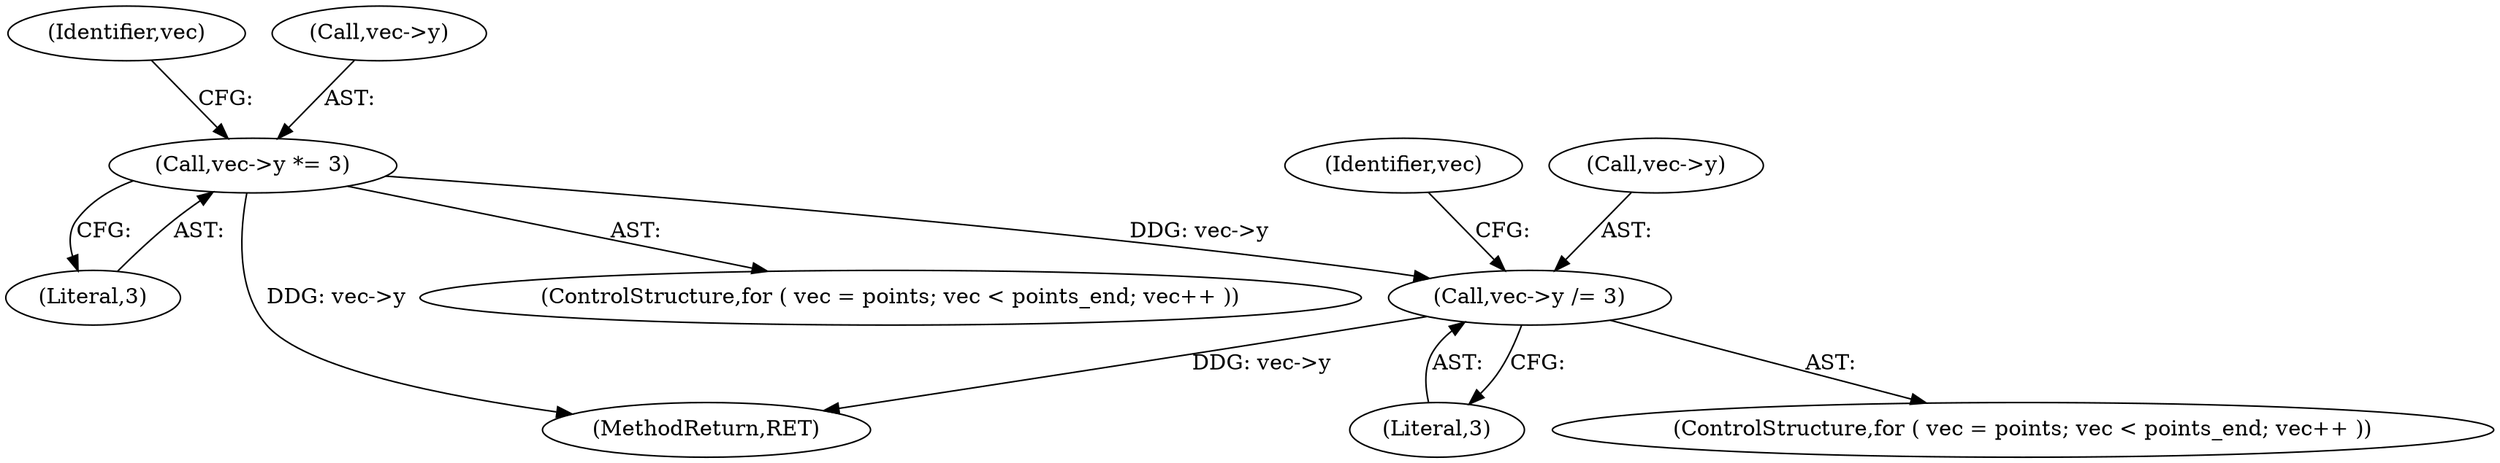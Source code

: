 digraph "0_savannah_6305b869d86ff415a33576df6d43729673c66eee_0@pointer" {
"1000583" [label="(Call,vec->y /= 3)"];
"1000527" [label="(Call,vec->y *= 3)"];
"1000653" [label="(MethodReturn,RET)"];
"1000527" [label="(Call,vec->y *= 3)"];
"1000518" [label="(ControlStructure,for ( vec = points; vec < points_end; vec++ ))"];
"1000526" [label="(Identifier,vec)"];
"1000583" [label="(Call,vec->y /= 3)"];
"1000584" [label="(Call,vec->y)"];
"1000528" [label="(Call,vec->y)"];
"1000574" [label="(ControlStructure,for ( vec = points; vec < points_end; vec++ ))"];
"1000582" [label="(Identifier,vec)"];
"1000587" [label="(Literal,3)"];
"1000531" [label="(Literal,3)"];
"1000583" -> "1000574"  [label="AST: "];
"1000583" -> "1000587"  [label="CFG: "];
"1000584" -> "1000583"  [label="AST: "];
"1000587" -> "1000583"  [label="AST: "];
"1000582" -> "1000583"  [label="CFG: "];
"1000583" -> "1000653"  [label="DDG: vec->y"];
"1000527" -> "1000583"  [label="DDG: vec->y"];
"1000527" -> "1000518"  [label="AST: "];
"1000527" -> "1000531"  [label="CFG: "];
"1000528" -> "1000527"  [label="AST: "];
"1000531" -> "1000527"  [label="AST: "];
"1000526" -> "1000527"  [label="CFG: "];
"1000527" -> "1000653"  [label="DDG: vec->y"];
}
